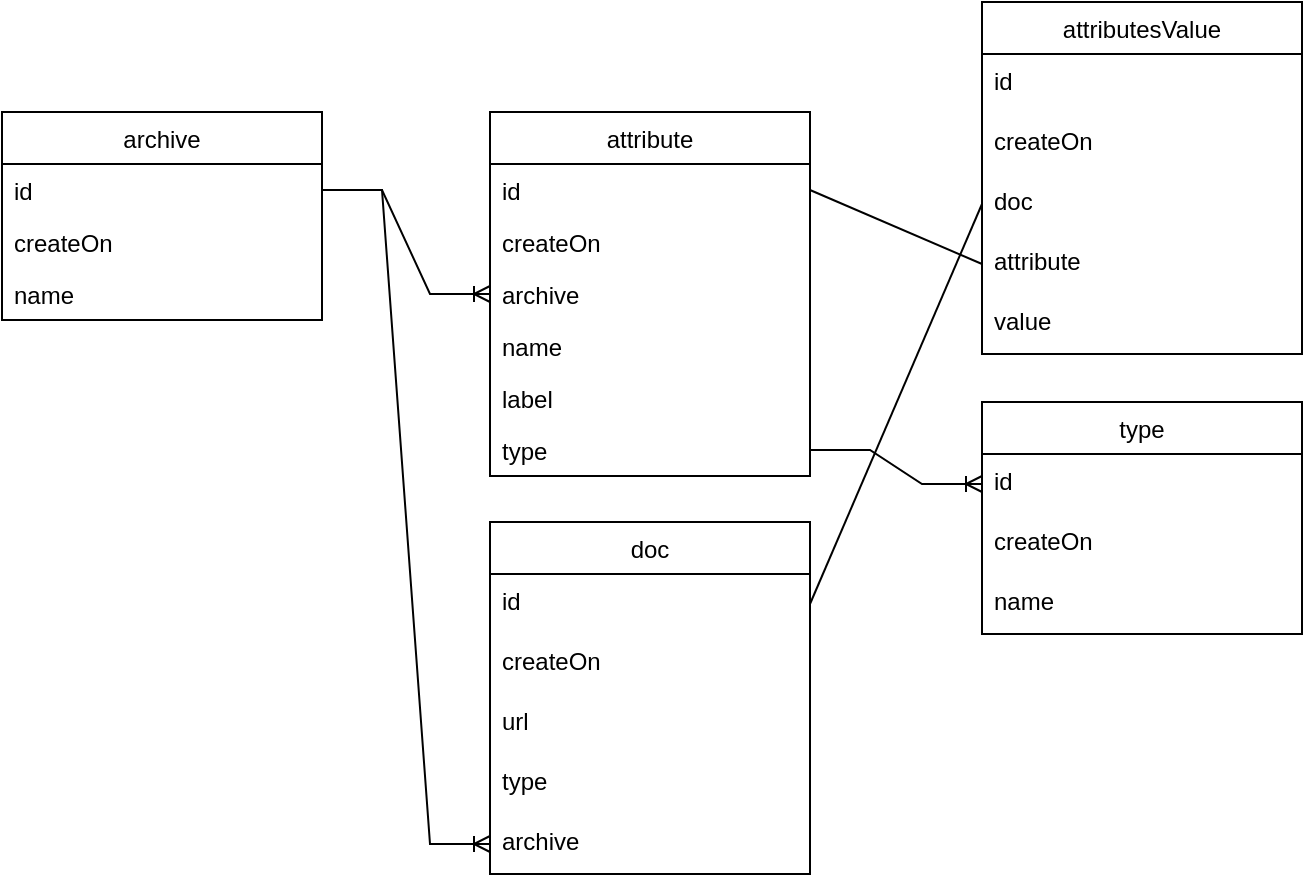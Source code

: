 <mxfile version="22.1.22" type="embed">
  <diagram id="C5RBs43oDa-KdzZeNtuy" name="Page-1">
    <mxGraphModel dx="1536" dy="653" grid="1" gridSize="10" guides="1" tooltips="1" connect="1" arrows="1" fold="1" page="1" pageScale="1" pageWidth="827" pageHeight="1169" math="0" shadow="0">
      <root>
        <mxCell id="WIyWlLk6GJQsqaUBKTNV-0" />
        <mxCell id="WIyWlLk6GJQsqaUBKTNV-1" parent="WIyWlLk6GJQsqaUBKTNV-0" />
        <mxCell id="zkfFHV4jXpPFQw0GAbJ--0" value="archive" style="swimlane;fontStyle=0;align=center;verticalAlign=top;childLayout=stackLayout;horizontal=1;startSize=26;horizontalStack=0;resizeParent=1;resizeLast=0;collapsible=1;marginBottom=0;rounded=0;shadow=0;strokeWidth=1;" parent="WIyWlLk6GJQsqaUBKTNV-1" vertex="1">
          <mxGeometry x="90" y="85" width="160" height="104" as="geometry">
            <mxRectangle x="230" y="140" width="160" height="26" as="alternateBounds" />
          </mxGeometry>
        </mxCell>
        <mxCell id="zkfFHV4jXpPFQw0GAbJ--1" value="id" style="text;align=left;verticalAlign=top;spacingLeft=4;spacingRight=4;overflow=hidden;rotatable=0;points=[[0,0.5],[1,0.5]];portConstraint=eastwest;" parent="zkfFHV4jXpPFQw0GAbJ--0" vertex="1">
          <mxGeometry y="26" width="160" height="26" as="geometry" />
        </mxCell>
        <mxCell id="XQmcw0Y8nI1e5RG72jN9-32" value="createOn" style="text;align=left;verticalAlign=top;spacingLeft=4;spacingRight=4;overflow=hidden;rotatable=0;points=[[0,0.5],[1,0.5]];portConstraint=eastwest;" parent="zkfFHV4jXpPFQw0GAbJ--0" vertex="1">
          <mxGeometry y="52" width="160" height="26" as="geometry" />
        </mxCell>
        <mxCell id="zkfFHV4jXpPFQw0GAbJ--2" value="name" style="text;align=left;verticalAlign=top;spacingLeft=4;spacingRight=4;overflow=hidden;rotatable=0;points=[[0,0.5],[1,0.5]];portConstraint=eastwest;rounded=0;shadow=0;html=0;" parent="zkfFHV4jXpPFQw0GAbJ--0" vertex="1">
          <mxGeometry y="78" width="160" height="26" as="geometry" />
        </mxCell>
        <mxCell id="XQmcw0Y8nI1e5RG72jN9-1" value="attribute" style="swimlane;fontStyle=0;align=center;verticalAlign=top;childLayout=stackLayout;horizontal=1;startSize=26;horizontalStack=0;resizeParent=1;resizeLast=0;collapsible=1;marginBottom=0;rounded=0;shadow=0;strokeWidth=1;" parent="WIyWlLk6GJQsqaUBKTNV-1" vertex="1">
          <mxGeometry x="334" y="85" width="160" height="182" as="geometry">
            <mxRectangle x="230" y="140" width="160" height="26" as="alternateBounds" />
          </mxGeometry>
        </mxCell>
        <mxCell id="XQmcw0Y8nI1e5RG72jN9-2" value="id" style="text;align=left;verticalAlign=top;spacingLeft=4;spacingRight=4;overflow=hidden;rotatable=0;points=[[0,0.5],[1,0.5]];portConstraint=eastwest;" parent="XQmcw0Y8nI1e5RG72jN9-1" vertex="1">
          <mxGeometry y="26" width="160" height="26" as="geometry" />
        </mxCell>
        <mxCell id="XQmcw0Y8nI1e5RG72jN9-33" value="createOn&#xa;" style="text;align=left;verticalAlign=top;spacingLeft=4;spacingRight=4;overflow=hidden;rotatable=0;points=[[0,0.5],[1,0.5]];portConstraint=eastwest;" parent="XQmcw0Y8nI1e5RG72jN9-1" vertex="1">
          <mxGeometry y="52" width="160" height="26" as="geometry" />
        </mxCell>
        <mxCell id="XQmcw0Y8nI1e5RG72jN9-3" value="archive" style="text;align=left;verticalAlign=top;spacingLeft=4;spacingRight=4;overflow=hidden;rotatable=0;points=[[0,0.5],[1,0.5]];portConstraint=eastwest;rounded=0;shadow=0;html=0;" parent="XQmcw0Y8nI1e5RG72jN9-1" vertex="1">
          <mxGeometry y="78" width="160" height="26" as="geometry" />
        </mxCell>
        <mxCell id="XQmcw0Y8nI1e5RG72jN9-4" value="name" style="text;align=left;verticalAlign=top;spacingLeft=4;spacingRight=4;overflow=hidden;rotatable=0;points=[[0,0.5],[1,0.5]];portConstraint=eastwest;rounded=0;shadow=0;html=0;" parent="XQmcw0Y8nI1e5RG72jN9-1" vertex="1">
          <mxGeometry y="104" width="160" height="26" as="geometry" />
        </mxCell>
        <mxCell id="XQmcw0Y8nI1e5RG72jN9-31" value="label" style="text;align=left;verticalAlign=top;spacingLeft=4;spacingRight=4;overflow=hidden;rotatable=0;points=[[0,0.5],[1,0.5]];portConstraint=eastwest;rounded=0;shadow=0;html=0;" parent="XQmcw0Y8nI1e5RG72jN9-1" vertex="1">
          <mxGeometry y="130" width="160" height="26" as="geometry" />
        </mxCell>
        <mxCell id="XQmcw0Y8nI1e5RG72jN9-20" value="type" style="text;align=left;verticalAlign=top;spacingLeft=4;spacingRight=4;overflow=hidden;rotatable=0;points=[[0,0.5],[1,0.5]];portConstraint=eastwest;rounded=0;shadow=0;html=0;" parent="XQmcw0Y8nI1e5RG72jN9-1" vertex="1">
          <mxGeometry y="156" width="160" height="26" as="geometry" />
        </mxCell>
        <mxCell id="XQmcw0Y8nI1e5RG72jN9-9" value="" style="edgeStyle=entityRelationEdgeStyle;fontSize=12;html=1;endArrow=ERoneToMany;rounded=0;exitX=1;exitY=0.5;exitDx=0;exitDy=0;entryX=0;entryY=0.5;entryDx=0;entryDy=0;" parent="WIyWlLk6GJQsqaUBKTNV-1" source="zkfFHV4jXpPFQw0GAbJ--1" target="XQmcw0Y8nI1e5RG72jN9-3" edge="1">
          <mxGeometry width="100" height="100" relative="1" as="geometry">
            <mxPoint x="370" y="330" as="sourcePoint" />
            <mxPoint x="470" y="230" as="targetPoint" />
          </mxGeometry>
        </mxCell>
        <mxCell id="XQmcw0Y8nI1e5RG72jN9-10" value="doc" style="swimlane;fontStyle=0;childLayout=stackLayout;horizontal=1;startSize=26;horizontalStack=0;resizeParent=1;resizeParentMax=0;resizeLast=0;collapsible=1;marginBottom=0;align=center;fontSize=12;" parent="WIyWlLk6GJQsqaUBKTNV-1" vertex="1">
          <mxGeometry x="334" y="290" width="160" height="176" as="geometry" />
        </mxCell>
        <mxCell id="XQmcw0Y8nI1e5RG72jN9-11" value="id" style="text;strokeColor=none;fillColor=none;spacingLeft=4;spacingRight=4;overflow=hidden;rotatable=0;points=[[0,0.5],[1,0.5]];portConstraint=eastwest;fontSize=12;whiteSpace=wrap;html=1;" parent="XQmcw0Y8nI1e5RG72jN9-10" vertex="1">
          <mxGeometry y="26" width="160" height="30" as="geometry" />
        </mxCell>
        <mxCell id="XQmcw0Y8nI1e5RG72jN9-34" value="createOn" style="text;strokeColor=none;fillColor=none;spacingLeft=4;spacingRight=4;overflow=hidden;rotatable=0;points=[[0,0.5],[1,0.5]];portConstraint=eastwest;fontSize=12;whiteSpace=wrap;html=1;" parent="XQmcw0Y8nI1e5RG72jN9-10" vertex="1">
          <mxGeometry y="56" width="160" height="30" as="geometry" />
        </mxCell>
        <mxCell id="XQmcw0Y8nI1e5RG72jN9-12" value="url" style="text;strokeColor=none;fillColor=none;spacingLeft=4;spacingRight=4;overflow=hidden;rotatable=0;points=[[0,0.5],[1,0.5]];portConstraint=eastwest;fontSize=12;whiteSpace=wrap;html=1;" parent="XQmcw0Y8nI1e5RG72jN9-10" vertex="1">
          <mxGeometry y="86" width="160" height="30" as="geometry" />
        </mxCell>
        <mxCell id="XQmcw0Y8nI1e5RG72jN9-13" value="type" style="text;strokeColor=none;fillColor=none;spacingLeft=4;spacingRight=4;overflow=hidden;rotatable=0;points=[[0,0.5],[1,0.5]];portConstraint=eastwest;fontSize=12;whiteSpace=wrap;html=1;" parent="XQmcw0Y8nI1e5RG72jN9-10" vertex="1">
          <mxGeometry y="116" width="160" height="30" as="geometry" />
        </mxCell>
        <mxCell id="XQmcw0Y8nI1e5RG72jN9-14" value="archive" style="text;strokeColor=none;fillColor=none;spacingLeft=4;spacingRight=4;overflow=hidden;rotatable=0;points=[[0,0.5],[1,0.5]];portConstraint=eastwest;fontSize=12;whiteSpace=wrap;html=1;" parent="XQmcw0Y8nI1e5RG72jN9-10" vertex="1">
          <mxGeometry y="146" width="160" height="30" as="geometry" />
        </mxCell>
        <mxCell id="XQmcw0Y8nI1e5RG72jN9-15" value="" style="edgeStyle=entityRelationEdgeStyle;fontSize=12;html=1;endArrow=ERoneToMany;rounded=0;entryX=0;entryY=0.5;entryDx=0;entryDy=0;exitX=1;exitY=0.5;exitDx=0;exitDy=0;" parent="WIyWlLk6GJQsqaUBKTNV-1" source="zkfFHV4jXpPFQw0GAbJ--1" target="XQmcw0Y8nI1e5RG72jN9-14" edge="1">
          <mxGeometry width="100" height="100" relative="1" as="geometry">
            <mxPoint x="350" y="290" as="sourcePoint" />
            <mxPoint x="450" y="190" as="targetPoint" />
          </mxGeometry>
        </mxCell>
        <mxCell id="XQmcw0Y8nI1e5RG72jN9-16" value="type" style="swimlane;fontStyle=0;childLayout=stackLayout;horizontal=1;startSize=26;horizontalStack=0;resizeParent=1;resizeParentMax=0;resizeLast=0;collapsible=1;marginBottom=0;align=center;fontSize=12;" parent="WIyWlLk6GJQsqaUBKTNV-1" vertex="1">
          <mxGeometry x="580" y="230" width="160" height="116" as="geometry" />
        </mxCell>
        <mxCell id="XQmcw0Y8nI1e5RG72jN9-17" value="id" style="text;strokeColor=none;fillColor=none;spacingLeft=4;spacingRight=4;overflow=hidden;rotatable=0;points=[[0,0.5],[1,0.5]];portConstraint=eastwest;fontSize=12;whiteSpace=wrap;html=1;" parent="XQmcw0Y8nI1e5RG72jN9-16" vertex="1">
          <mxGeometry y="26" width="160" height="30" as="geometry" />
        </mxCell>
        <mxCell id="XQmcw0Y8nI1e5RG72jN9-35" value="createOn" style="text;strokeColor=none;fillColor=none;spacingLeft=4;spacingRight=4;overflow=hidden;rotatable=0;points=[[0,0.5],[1,0.5]];portConstraint=eastwest;fontSize=12;whiteSpace=wrap;html=1;" parent="XQmcw0Y8nI1e5RG72jN9-16" vertex="1">
          <mxGeometry y="56" width="160" height="30" as="geometry" />
        </mxCell>
        <mxCell id="XQmcw0Y8nI1e5RG72jN9-18" value="name" style="text;strokeColor=none;fillColor=none;spacingLeft=4;spacingRight=4;overflow=hidden;rotatable=0;points=[[0,0.5],[1,0.5]];portConstraint=eastwest;fontSize=12;whiteSpace=wrap;html=1;" parent="XQmcw0Y8nI1e5RG72jN9-16" vertex="1">
          <mxGeometry y="86" width="160" height="30" as="geometry" />
        </mxCell>
        <mxCell id="XQmcw0Y8nI1e5RG72jN9-22" value="" style="edgeStyle=entityRelationEdgeStyle;fontSize=12;html=1;endArrow=ERoneToMany;rounded=0;entryX=0;entryY=0.5;entryDx=0;entryDy=0;exitX=1;exitY=0.5;exitDx=0;exitDy=0;" parent="WIyWlLk6GJQsqaUBKTNV-1" source="XQmcw0Y8nI1e5RG72jN9-20" target="XQmcw0Y8nI1e5RG72jN9-17" edge="1">
          <mxGeometry width="100" height="100" relative="1" as="geometry">
            <mxPoint x="440" y="290" as="sourcePoint" />
            <mxPoint x="540" y="190" as="targetPoint" />
          </mxGeometry>
        </mxCell>
        <mxCell id="XQmcw0Y8nI1e5RG72jN9-27" value="attributesValue" style="swimlane;fontStyle=0;childLayout=stackLayout;horizontal=1;startSize=26;horizontalStack=0;resizeParent=1;resizeParentMax=0;resizeLast=0;collapsible=1;marginBottom=0;align=center;fontSize=12;" parent="WIyWlLk6GJQsqaUBKTNV-1" vertex="1">
          <mxGeometry x="580" y="30" width="160" height="176" as="geometry" />
        </mxCell>
        <mxCell id="XQmcw0Y8nI1e5RG72jN9-28" value="id" style="text;strokeColor=none;fillColor=none;spacingLeft=4;spacingRight=4;overflow=hidden;rotatable=0;points=[[0,0.5],[1,0.5]];portConstraint=eastwest;fontSize=12;whiteSpace=wrap;html=1;" parent="XQmcw0Y8nI1e5RG72jN9-27" vertex="1">
          <mxGeometry y="26" width="160" height="30" as="geometry" />
        </mxCell>
        <mxCell id="XQmcw0Y8nI1e5RG72jN9-29" value="createOn" style="text;strokeColor=none;fillColor=none;spacingLeft=4;spacingRight=4;overflow=hidden;rotatable=0;points=[[0,0.5],[1,0.5]];portConstraint=eastwest;fontSize=12;whiteSpace=wrap;html=1;" parent="XQmcw0Y8nI1e5RG72jN9-27" vertex="1">
          <mxGeometry y="56" width="160" height="30" as="geometry" />
        </mxCell>
        <mxCell id="XQmcw0Y8nI1e5RG72jN9-38" value="doc" style="text;strokeColor=none;fillColor=none;spacingLeft=4;spacingRight=4;overflow=hidden;rotatable=0;points=[[0,0.5],[1,0.5]];portConstraint=eastwest;fontSize=12;whiteSpace=wrap;html=1;" parent="XQmcw0Y8nI1e5RG72jN9-27" vertex="1">
          <mxGeometry y="86" width="160" height="30" as="geometry" />
        </mxCell>
        <mxCell id="XQmcw0Y8nI1e5RG72jN9-30" value="attribute" style="text;strokeColor=none;fillColor=none;spacingLeft=4;spacingRight=4;overflow=hidden;rotatable=0;points=[[0,0.5],[1,0.5]];portConstraint=eastwest;fontSize=12;whiteSpace=wrap;html=1;" parent="XQmcw0Y8nI1e5RG72jN9-27" vertex="1">
          <mxGeometry y="116" width="160" height="30" as="geometry" />
        </mxCell>
        <mxCell id="XQmcw0Y8nI1e5RG72jN9-36" value="value" style="text;strokeColor=none;fillColor=none;spacingLeft=4;spacingRight=4;overflow=hidden;rotatable=0;points=[[0,0.5],[1,0.5]];portConstraint=eastwest;fontSize=12;whiteSpace=wrap;html=1;" parent="XQmcw0Y8nI1e5RG72jN9-27" vertex="1">
          <mxGeometry y="146" width="160" height="30" as="geometry" />
        </mxCell>
        <mxCell id="XQmcw0Y8nI1e5RG72jN9-37" value="" style="endArrow=none;html=1;rounded=0;entryX=0;entryY=0.5;entryDx=0;entryDy=0;exitX=1;exitY=0.5;exitDx=0;exitDy=0;" parent="WIyWlLk6GJQsqaUBKTNV-1" source="XQmcw0Y8nI1e5RG72jN9-2" target="XQmcw0Y8nI1e5RG72jN9-30" edge="1">
          <mxGeometry relative="1" as="geometry">
            <mxPoint x="410" y="240" as="sourcePoint" />
            <mxPoint x="570" y="240" as="targetPoint" />
          </mxGeometry>
        </mxCell>
        <mxCell id="XQmcw0Y8nI1e5RG72jN9-39" value="" style="endArrow=none;html=1;rounded=0;entryX=0;entryY=0.5;entryDx=0;entryDy=0;exitX=1;exitY=0.5;exitDx=0;exitDy=0;" parent="WIyWlLk6GJQsqaUBKTNV-1" source="XQmcw0Y8nI1e5RG72jN9-11" target="XQmcw0Y8nI1e5RG72jN9-38" edge="1">
          <mxGeometry relative="1" as="geometry">
            <mxPoint x="410" y="240" as="sourcePoint" />
            <mxPoint x="570" y="240" as="targetPoint" />
          </mxGeometry>
        </mxCell>
      </root>
    </mxGraphModel>
  </diagram>
</mxfile>
